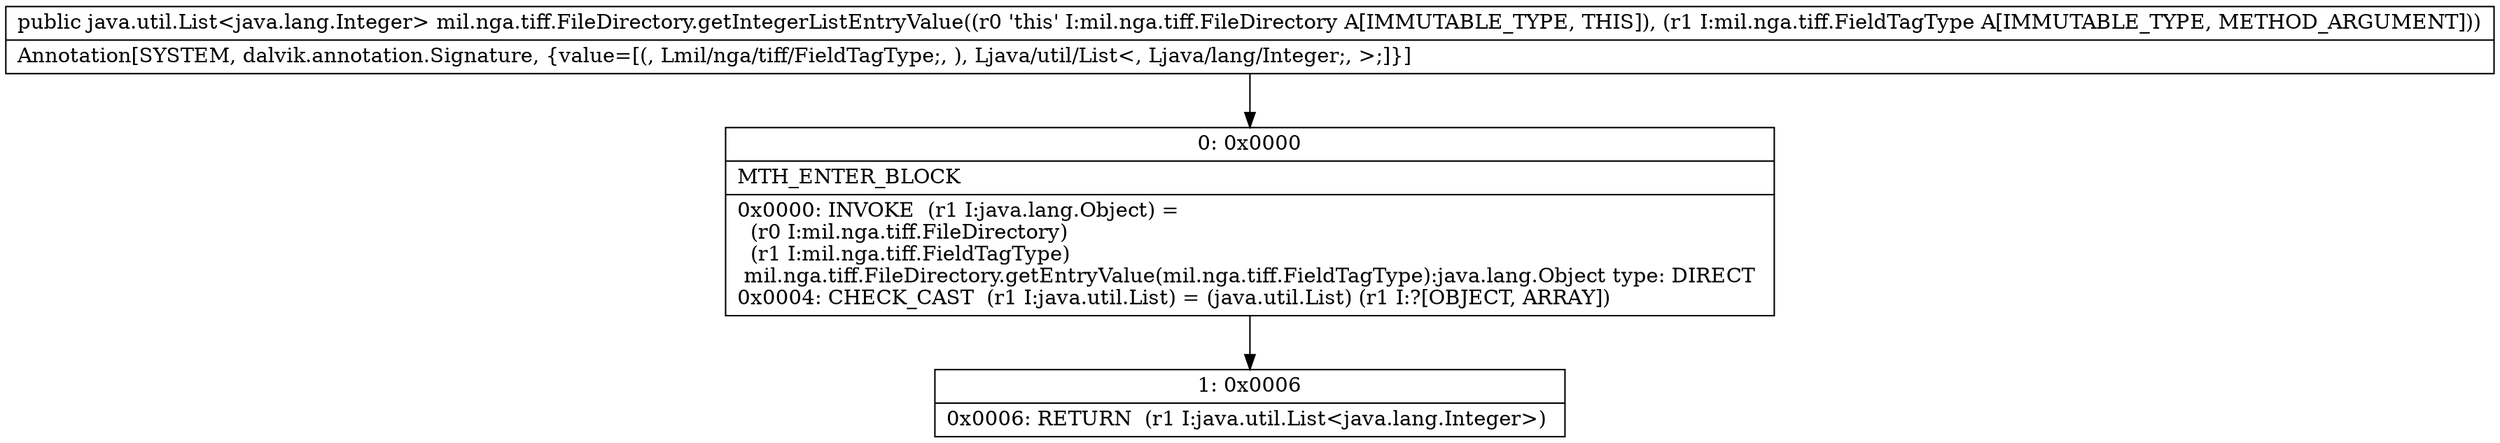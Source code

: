 digraph "CFG formil.nga.tiff.FileDirectory.getIntegerListEntryValue(Lmil\/nga\/tiff\/FieldTagType;)Ljava\/util\/List;" {
Node_0 [shape=record,label="{0\:\ 0x0000|MTH_ENTER_BLOCK\l|0x0000: INVOKE  (r1 I:java.lang.Object) = \l  (r0 I:mil.nga.tiff.FileDirectory)\l  (r1 I:mil.nga.tiff.FieldTagType)\l mil.nga.tiff.FileDirectory.getEntryValue(mil.nga.tiff.FieldTagType):java.lang.Object type: DIRECT \l0x0004: CHECK_CAST  (r1 I:java.util.List) = (java.util.List) (r1 I:?[OBJECT, ARRAY]) \l}"];
Node_1 [shape=record,label="{1\:\ 0x0006|0x0006: RETURN  (r1 I:java.util.List\<java.lang.Integer\>) \l}"];
MethodNode[shape=record,label="{public java.util.List\<java.lang.Integer\> mil.nga.tiff.FileDirectory.getIntegerListEntryValue((r0 'this' I:mil.nga.tiff.FileDirectory A[IMMUTABLE_TYPE, THIS]), (r1 I:mil.nga.tiff.FieldTagType A[IMMUTABLE_TYPE, METHOD_ARGUMENT]))  | Annotation[SYSTEM, dalvik.annotation.Signature, \{value=[(, Lmil\/nga\/tiff\/FieldTagType;, ), Ljava\/util\/List\<, Ljava\/lang\/Integer;, \>;]\}]\l}"];
MethodNode -> Node_0;
Node_0 -> Node_1;
}

